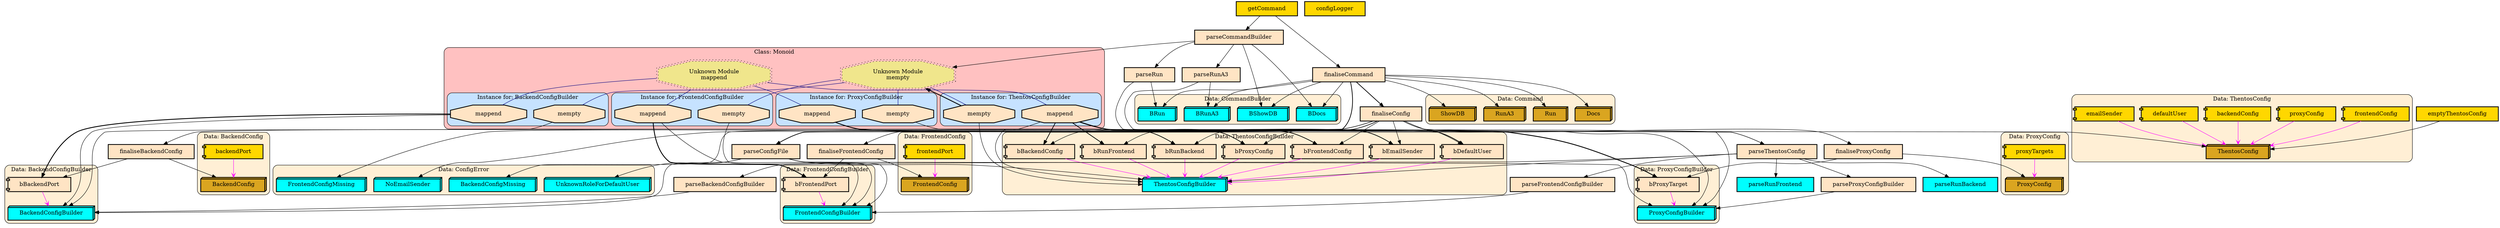 digraph "Diagram of: Thentos.Config" {
    node [margin="0.4,0.1"
         ,style=filled];
    subgraph cluster_Class_Monoid {
        graph [label="Class: Monoid"
              ,style="filled,rounded"
              ,fillcolor=rosybrown1];
        subgraph cluster_Class_Monoid_Data_BackendConfigBuilder {
            graph [label="Instance for: BackendConfigBuilder"
                  ,style="filled,rounded"
                  ,fillcolor=slategray1];
            45 [label=mappend
               ,shape=octagon
               ,fillcolor=bisque
               ,style="filled,bold"];
            49 [label=mempty
               ,shape=octagon
               ,fillcolor=bisque
               ,style="filled,bold"];
        }
        subgraph cluster_Class_Monoid_Data_FrontendConfigBuilder {
            graph [label="Instance for: FrontendConfigBuilder"
                  ,style="filled,rounded"
                  ,fillcolor=slategray1];
            46 [label=mappend
               ,shape=octagon
               ,fillcolor=bisque
               ,style="filled,bold"];
            50 [label=mempty
               ,shape=octagon
               ,fillcolor=bisque
               ,style="filled,bold"];
        }
        subgraph cluster_Class_Monoid_Data_ProxyConfigBuilder {
            graph [label="Instance for: ProxyConfigBuilder"
                  ,style="filled,rounded"
                  ,fillcolor=slategray1];
            47 [label=mappend
               ,shape=octagon
               ,fillcolor=bisque
               ,style="filled,bold"];
            51 [label=mempty
               ,shape=octagon
               ,fillcolor=bisque
               ,style="filled,bold"];
        }
        subgraph cluster_Class_Monoid_Data_ThentosConfigBuilder {
            graph [label="Instance for: ThentosConfigBuilder"
                  ,style="filled,rounded"
                  ,fillcolor=slategray1];
            48 [label=mappend
               ,shape=octagon
               ,fillcolor=bisque
               ,style="filled,bold"];
            52 [label=mempty
               ,shape=octagon
               ,fillcolor=bisque
               ,style="filled,bold"];
        }
        65 [label="Unknown Module\nmappend"
           ,shape=doubleoctagon
           ,fillcolor=khaki
           ,style="filled,dotted"];
        66 [label="Unknown Module\nmempty"
           ,shape=doubleoctagon
           ,fillcolor=khaki
           ,style="filled,dotted"];
    }
    subgraph cluster_Data_BackendConfig {
        graph [label="Data: BackendConfig"
              ,style="filled,rounded"
              ,fillcolor=papayawhip];
        5 [label=BackendConfig
          ,shape=box3d
          ,fillcolor=goldenrod
          ,style="filled,bold"];
        32 [label=backendPort
           ,shape=component
           ,fillcolor=gold
           ,style="filled,bold"];
    }
    subgraph cluster_Data_BackendConfigBuilder {
        graph [label="Data: BackendConfigBuilder"
              ,style="filled,rounded"
              ,fillcolor=papayawhip];
        6 [label=BackendConfigBuilder
          ,shape=box3d
          ,fillcolor=cyan
          ,style="filled,bold"];
        22 [label=bBackendPort
           ,shape=component
           ,fillcolor=bisque
           ,style="filled,bold"];
    }
    subgraph cluster_Data_Command {
        graph [label="Data: Command"
              ,style="filled,rounded"
              ,fillcolor=papayawhip];
        8 [label=Docs
          ,shape=box3d
          ,fillcolor=goldenrod
          ,style="filled,bold"];
        15 [label=Run
           ,shape=box3d
           ,fillcolor=goldenrod
           ,style="filled,bold"];
        16 [label=RunA3
           ,shape=box3d
           ,fillcolor=goldenrod
           ,style="filled,bold"];
        17 [label=ShowDB
           ,shape=box3d
           ,fillcolor=goldenrod
           ,style="filled,bold"];
    }
    subgraph cluster_Data_CommandBuilder {
        graph [label="Data: CommandBuilder"
              ,style="filled,rounded"
              ,fillcolor=papayawhip];
        1 [label=BDocs
          ,shape=box3d
          ,fillcolor=cyan
          ,style="filled,bold"];
        2 [label=BRun
          ,shape=box3d
          ,fillcolor=cyan
          ,style="filled,bold"];
        3 [label=BRunA3
          ,shape=box3d
          ,fillcolor=cyan
          ,style="filled,bold"];
        4 [label=BShowDB
          ,shape=box3d
          ,fillcolor=cyan
          ,style="filled,bold"];
    }
    subgraph cluster_Data_ConfigError {
        graph [label="Data: ConfigError"
              ,style="filled,rounded"
              ,fillcolor=papayawhip];
        7 [label=BackendConfigMissing
          ,shape=box3d
          ,fillcolor=cyan
          ,style="filled,bold"];
        11 [label=FrontendConfigMissing
           ,shape=box3d
           ,fillcolor=cyan
           ,style="filled,bold"];
        12 [label=NoEmailSender
           ,shape=box3d
           ,fillcolor=cyan
           ,style="filled,bold"];
        20 [label=UnknownRoleForDefaultUser
           ,shape=box3d
           ,fillcolor=cyan
           ,style="filled,bold"];
    }
    subgraph cluster_Data_FrontendConfig {
        graph [label="Data: FrontendConfig"
              ,style="filled,rounded"
              ,fillcolor=papayawhip];
        9 [label=FrontendConfig
          ,shape=box3d
          ,fillcolor=goldenrod
          ,style="filled,bold"];
        43 [label=frontendPort
           ,shape=component
           ,fillcolor=gold
           ,style="filled,bold"];
    }
    subgraph cluster_Data_FrontendConfigBuilder {
        graph [label="Data: FrontendConfigBuilder"
              ,style="filled,rounded"
              ,fillcolor=papayawhip];
        10 [label=FrontendConfigBuilder
           ,shape=box3d
           ,fillcolor=cyan
           ,style="filled,bold"];
        26 [label=bFrontendPort
           ,shape=component
           ,fillcolor=bisque
           ,style="filled,bold"];
    }
    subgraph cluster_Data_ProxyConfig {
        graph [label="Data: ProxyConfig"
              ,style="filled,rounded"
              ,fillcolor=papayawhip];
        13 [label=ProxyConfig
           ,shape=box3d
           ,fillcolor=goldenrod
           ,style="filled,bold"];
        64 [label=proxyTargets
           ,shape=component
           ,fillcolor=gold
           ,style="filled,bold"];
    }
    subgraph cluster_Data_ProxyConfigBuilder {
        graph [label="Data: ProxyConfigBuilder"
              ,style="filled,rounded"
              ,fillcolor=papayawhip];
        14 [label=ProxyConfigBuilder
           ,shape=box3d
           ,fillcolor=cyan
           ,style="filled,bold"];
        28 [label=bProxyTarget
           ,shape=component
           ,fillcolor=bisque
           ,style="filled,bold"];
    }
    subgraph cluster_Data_ThentosConfig {
        graph [label="Data: ThentosConfig"
              ,style="filled,rounded"
              ,fillcolor=papayawhip];
        18 [label=ThentosConfig
           ,shape=box3d
           ,fillcolor=goldenrod
           ,style="filled,bold"];
        31 [label=backendConfig
           ,shape=component
           ,fillcolor=gold
           ,style="filled,bold"];
        34 [label=defaultUser
           ,shape=component
           ,fillcolor=gold
           ,style="filled,bold"];
        35 [label=emailSender
           ,shape=component
           ,fillcolor=gold
           ,style="filled,bold"];
        42 [label=frontendConfig
           ,shape=component
           ,fillcolor=gold
           ,style="filled,bold"];
        63 [label=proxyConfig
           ,shape=component
           ,fillcolor=gold
           ,style="filled,bold"];
    }
    subgraph cluster_Data_ThentosConfigBuilder {
        graph [label="Data: ThentosConfigBuilder"
              ,style="filled,rounded"
              ,fillcolor=papayawhip];
        19 [label=ThentosConfigBuilder
           ,shape=box3d
           ,fillcolor=cyan
           ,style="filled,bold"];
        21 [label=bBackendConfig
           ,shape=component
           ,fillcolor=bisque
           ,style="filled,bold"];
        23 [label=bDefaultUser
           ,shape=component
           ,fillcolor=bisque
           ,style="filled,bold"];
        24 [label=bEmailSender
           ,shape=component
           ,fillcolor=bisque
           ,style="filled,bold"];
        25 [label=bFrontendConfig
           ,shape=component
           ,fillcolor=bisque
           ,style="filled,bold"];
        27 [label=bProxyConfig
           ,shape=component
           ,fillcolor=bisque
           ,style="filled,bold"];
        29 [label=bRunBackend
           ,shape=component
           ,fillcolor=bisque
           ,style="filled,bold"];
        30 [label=bRunFrontend
           ,shape=component
           ,fillcolor=bisque
           ,style="filled,bold"];
    }
    33 [label=configLogger
       ,shape=box
       ,fillcolor=gold
       ,style="filled,bold"];
    36 [label=emptyThentosConfig
       ,shape=box
       ,fillcolor=gold
       ,style="filled,bold"];
    37 [label=finaliseBackendConfig
       ,shape=box
       ,fillcolor=bisque
       ,style="filled,bold"];
    38 [label=finaliseCommand
       ,shape=box
       ,fillcolor=bisque
       ,style="filled,bold"];
    39 [label=finaliseConfig
       ,shape=box
       ,fillcolor=bisque
       ,style="filled,bold"];
    40 [label=finaliseFrontendConfig
       ,shape=box
       ,fillcolor=bisque
       ,style="filled,bold"];
    41 [label=finaliseProxyConfig
       ,shape=box
       ,fillcolor=bisque
       ,style="filled,bold"];
    44 [label=getCommand
       ,shape=box
       ,fillcolor=gold
       ,style="filled,bold"];
    53 [label=parseBackendConfigBuilder
       ,shape=box
       ,fillcolor=bisque
       ,style="filled,bold"];
    54 [label=parseCommandBuilder
       ,shape=box
       ,fillcolor=bisque
       ,style="filled,bold"];
    55 [label=parseConfigFile
       ,shape=box
       ,fillcolor=bisque
       ,style="filled,bold"];
    56 [label=parseFrontendConfigBuilder
       ,shape=box
       ,fillcolor=bisque
       ,style="filled,bold"];
    57 [label=parseProxyConfigBuilder
       ,shape=box
       ,fillcolor=bisque
       ,style="filled,bold"];
    58 [label=parseRun
       ,shape=box
       ,fillcolor=bisque
       ,style="filled,bold"];
    59 [label=parseRunA3
       ,shape=box
       ,fillcolor=bisque
       ,style="filled,bold"];
    60 [label=parseRunBackend
       ,shape=box
       ,fillcolor=cyan
       ,style="filled,bold"];
    61 [label=parseRunFrontend
       ,shape=box
       ,fillcolor=cyan
       ,style="filled,bold"];
    62 [label=parseThentosConfig
       ,shape=box
       ,fillcolor=bisque
       ,style="filled,bold"];
    21 -> 19 [penwidth=1
             ,color=magenta
             ,arrowtail=odot
             ,arrowhead=vee];
    22 -> 6 [penwidth=1
            ,color=magenta
            ,arrowtail=odot
            ,arrowhead=vee];
    23 -> 19 [penwidth=1
             ,color=magenta
             ,arrowtail=odot
             ,arrowhead=vee];
    24 -> 19 [penwidth=1
             ,color=magenta
             ,arrowtail=odot
             ,arrowhead=vee];
    25 -> 19 [penwidth=1
             ,color=magenta
             ,arrowtail=odot
             ,arrowhead=vee];
    26 -> 10 [penwidth=1
             ,color=magenta
             ,arrowtail=odot
             ,arrowhead=vee];
    27 -> 19 [penwidth=1
             ,color=magenta
             ,arrowtail=odot
             ,arrowhead=vee];
    28 -> 14 [penwidth=1
             ,color=magenta
             ,arrowtail=odot
             ,arrowhead=vee];
    29 -> 19 [penwidth=1
             ,color=magenta
             ,arrowtail=odot
             ,arrowhead=vee];
    30 -> 19 [penwidth=1
             ,color=magenta
             ,arrowtail=odot
             ,arrowhead=vee];
    31 -> 18 [penwidth=1
             ,color=magenta
             ,arrowtail=odot
             ,arrowhead=vee];
    32 -> 5 [penwidth=1
            ,color=magenta
            ,arrowtail=odot
            ,arrowhead=vee];
    34 -> 18 [penwidth=1
             ,color=magenta
             ,arrowtail=odot
             ,arrowhead=vee];
    35 -> 18 [penwidth=1
             ,color=magenta
             ,arrowtail=odot
             ,arrowhead=vee];
    36 -> 18 [penwidth=1
             ,color=black];
    37 -> 5 [penwidth=1
            ,color=black];
    37 -> 22 [penwidth=1
             ,color=black];
    38 -> 1 [penwidth=1
            ,color=black];
    38 -> 2 [penwidth=1
            ,color=black];
    38 -> 3 [penwidth=1
            ,color=black];
    38 -> 4 [penwidth=1
            ,color=black];
    38 -> 8 [penwidth=1
            ,color=black];
    38 -> 15 [penwidth=1
             ,color=black];
    38 -> 16 [penwidth=1
             ,color=black];
    38 -> 17 [penwidth=1
             ,color=black];
    38 -> 39 [penwidth=1.6931471805599454
             ,color=black];
    38 -> 55 [penwidth=1.6931471805599454
             ,color=black];
    39 -> 7 [penwidth=1
            ,color=black];
    39 -> 11 [penwidth=1
             ,color=black];
    39 -> 12 [penwidth=1
             ,color=black];
    39 -> 18 [penwidth=1
             ,color=black];
    39 -> 21 [penwidth=1
             ,color=black];
    39 -> 23 [penwidth=1
             ,color=black];
    39 -> 24 [penwidth=1
             ,color=black];
    39 -> 25 [penwidth=1
             ,color=black];
    39 -> 27 [penwidth=1
             ,color=black];
    39 -> 29 [penwidth=1
             ,color=black];
    39 -> 30 [penwidth=1
             ,color=black];
    39 -> 37 [penwidth=1
             ,color=black];
    39 -> 40 [penwidth=1
             ,color=black];
    39 -> 41 [penwidth=1
             ,color=black];
    40 -> 9 [penwidth=1
            ,color=black];
    40 -> 26 [penwidth=1
             ,color=black];
    41 -> 13 [penwidth=1
             ,color=black];
    41 -> 28 [penwidth=1
             ,color=black];
    42 -> 18 [penwidth=1
             ,color=magenta
             ,arrowtail=odot
             ,arrowhead=vee];
    43 -> 9 [penwidth=1
            ,color=magenta
            ,arrowtail=odot
            ,arrowhead=vee];
    44 -> 38 [penwidth=1
             ,color=black];
    44 -> 54 [penwidth=1
             ,color=black];
    45 -> 6 [penwidth=1
            ,color=black];
    45 -> 22 [penwidth=2.09861228866811
             ,color=black];
    46 -> 10 [penwidth=1
             ,color=black];
    46 -> 26 [penwidth=2.09861228866811
             ,color=black];
    47 -> 14 [penwidth=1
             ,color=black];
    47 -> 28 [penwidth=2.09861228866811
             ,color=black];
    48 -> 19 [penwidth=1
             ,color=black];
    48 -> 21 [penwidth=1.6931471805599454
             ,color=black];
    48 -> 23 [penwidth=1.6931471805599454
             ,color=black];
    48 -> 24 [penwidth=1.6931471805599454
             ,color=black];
    48 -> 25 [penwidth=1.6931471805599454
             ,color=black];
    48 -> 27 [penwidth=1.6931471805599454
             ,color=black];
    48 -> 29 [penwidth=1.6931471805599454
             ,color=black];
    48 -> 30 [penwidth=1.6931471805599454
             ,color=black];
    49 -> 6 [penwidth=1
            ,color=black];
    50 -> 10 [penwidth=1
             ,color=black];
    51 -> 14 [penwidth=1
             ,color=black];
    52 -> 19 [penwidth=1
             ,color=black];
    52 -> 66 [penwidth=2.09861228866811
             ,color=black];
    53 -> 6 [penwidth=1
            ,color=black];
    54 -> 1 [penwidth=1
            ,color=black];
    54 -> 4 [penwidth=1
            ,color=black];
    54 -> 58 [penwidth=1
             ,color=black];
    54 -> 59 [penwidth=1
             ,color=black];
    54 -> 66 [penwidth=1
             ,color=black];
    55 -> 6 [penwidth=1
            ,color=black];
    55 -> 10 [penwidth=1
             ,color=black];
    55 -> 14 [penwidth=1
             ,color=black];
    55 -> 19 [penwidth=1
             ,color=black];
    55 -> 20 [penwidth=1
             ,color=black];
    56 -> 10 [penwidth=1
             ,color=black];
    57 -> 14 [penwidth=1
             ,color=black];
    58 -> 2 [penwidth=1
            ,color=black];
    58 -> 62 [penwidth=1
             ,color=black];
    59 -> 3 [penwidth=1
            ,color=black];
    59 -> 62 [penwidth=1
             ,color=black];
    62 -> 19 [penwidth=1
             ,color=black];
    62 -> 53 [penwidth=1
             ,color=black];
    62 -> 56 [penwidth=1
             ,color=black];
    62 -> 57 [penwidth=1
             ,color=black];
    62 -> 60 [penwidth=1
             ,color=black];
    62 -> 61 [penwidth=1
             ,color=black];
    63 -> 18 [penwidth=1
             ,color=magenta
             ,arrowtail=odot
             ,arrowhead=vee];
    64 -> 13 [penwidth=1
             ,color=magenta
             ,arrowtail=odot
             ,arrowhead=vee];
    65 -> 45 [penwidth=1
             ,color=navy
             ,dir=none];
    65 -> 46 [penwidth=1
             ,color=navy
             ,dir=none];
    65 -> 47 [penwidth=1
             ,color=navy
             ,dir=none];
    65 -> 48 [penwidth=1
             ,color=navy
             ,dir=none];
    66 -> 49 [penwidth=1
             ,color=navy
             ,dir=none];
    66 -> 50 [penwidth=1
             ,color=navy
             ,dir=none];
    66 -> 51 [penwidth=1
             ,color=navy
             ,dir=none];
    66 -> 52 [penwidth=1
             ,color=navy
             ,dir=none];
}
